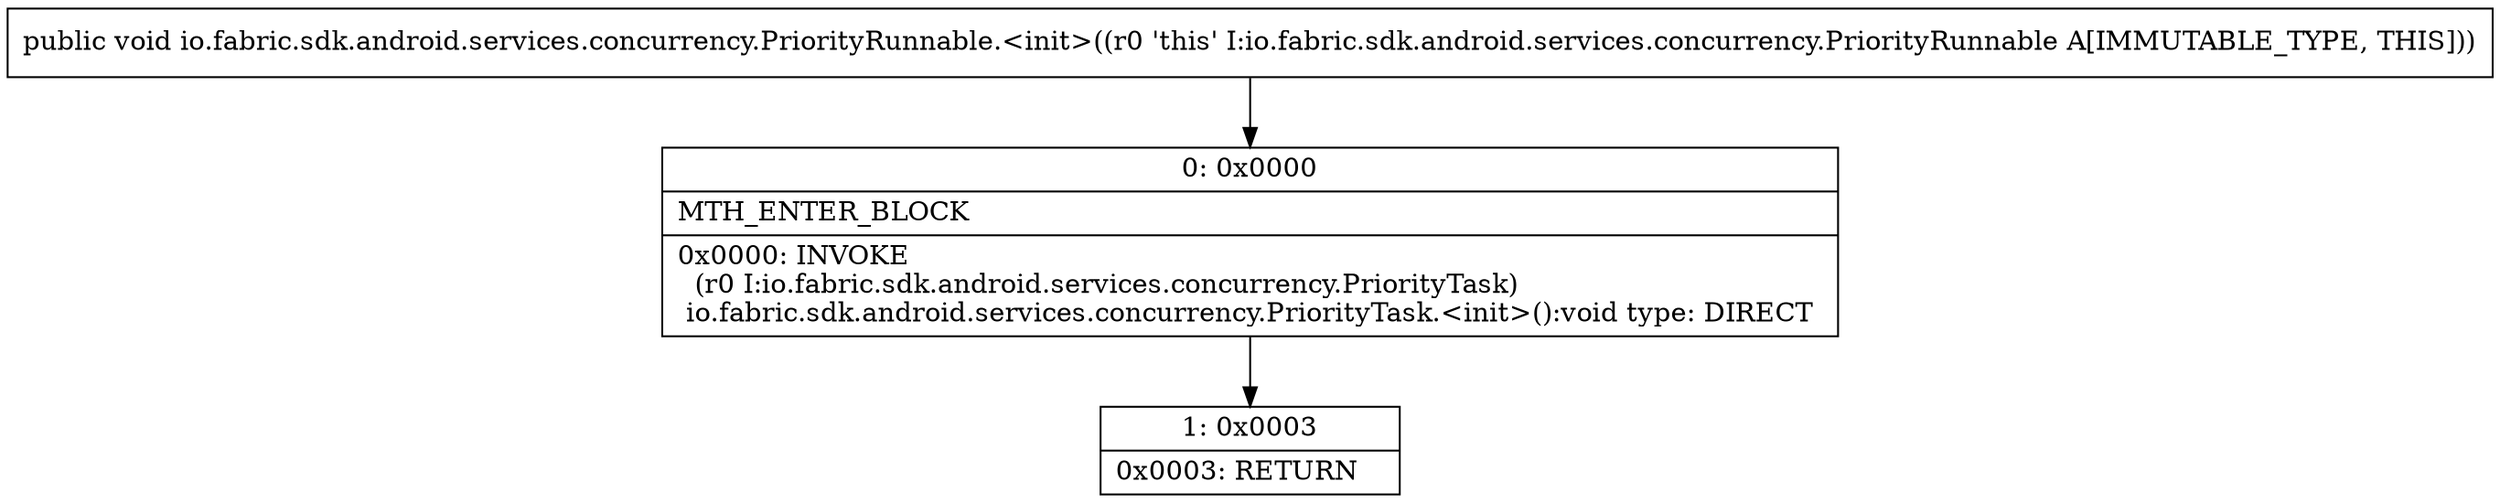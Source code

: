 digraph "CFG forio.fabric.sdk.android.services.concurrency.PriorityRunnable.\<init\>()V" {
Node_0 [shape=record,label="{0\:\ 0x0000|MTH_ENTER_BLOCK\l|0x0000: INVOKE  \l  (r0 I:io.fabric.sdk.android.services.concurrency.PriorityTask)\l io.fabric.sdk.android.services.concurrency.PriorityTask.\<init\>():void type: DIRECT \l}"];
Node_1 [shape=record,label="{1\:\ 0x0003|0x0003: RETURN   \l}"];
MethodNode[shape=record,label="{public void io.fabric.sdk.android.services.concurrency.PriorityRunnable.\<init\>((r0 'this' I:io.fabric.sdk.android.services.concurrency.PriorityRunnable A[IMMUTABLE_TYPE, THIS])) }"];
MethodNode -> Node_0;
Node_0 -> Node_1;
}

